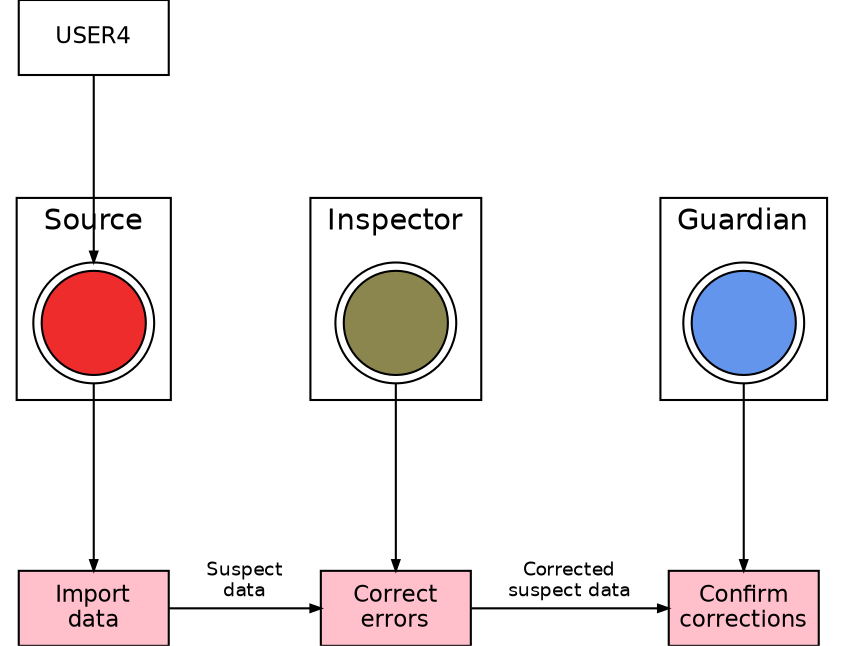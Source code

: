 digraph {
  rankdir=TB
  graph [fontname=helvetica ranksep="0.5 equally" nodesep=0.5 pad=0 center=true splines=line]
  edge [fontname=helvetica fontsize=9 arrowhead=normal arrowsize=0.5]
  node [fontname=helvetica fontsize=11 shape=box color=black style=filled fillcolor=white fixedsize=true width=1]

  IMPORT  [label="Import\ndata"         color=black fillcolor=pink]
  CORRECT [label="Correct\nerrors"      color=black fillcolor=pink]
  CONFIRM [label="Confirm\ncorrections" color=black fillcolor=pink]
//  USER1   [label="" image="fa-user-r.png" color=none width=0.7 height=0.7]
//  USER2   [label="" image="fa-user-g.png" color=none width=0.7 height=0.7]
//  USER3   [label="" image="fa-user-b.png" color=none width=0.7 height=0.7]
  USER1   [label="" style=filled fillcolor=firebrick2     shape=doublecircle width=0.7 height=0.7]
  USER2   [label="" style=filled fillcolor=khaki4         shape=doublecircle width=0.7 height=0.7]
  USER3   [label="" style=filled fillcolor=cornflowerblue shape=doublecircle width=0.7 height=0.7]
  /*
  USER4   label=<
   <table>
   <tr>
   <td><img src="fa-user-r.png"/></td>
   </tr>
   </table>
   >]
*/
  IMPORT -> CORRECT [label="Suspect\ndata"]
  
  CORRECT -> CONFIRM [label="Corrected\nsuspect data"]

  subgraph cluster_00 {
    label="Source"
    USER1
  }
  subgraph cluster_01 {
    label="Inspector"
    USER2
  }
  subgraph cluster_02 {
    label="Guardian"
    USER3
  }

  USER4 -> USER1 -> IMPORT
  USER2 -> CORRECT
  USER3 -> CONFIRM


  {rank=same IMPORT CORRECT CONFIRM}
}